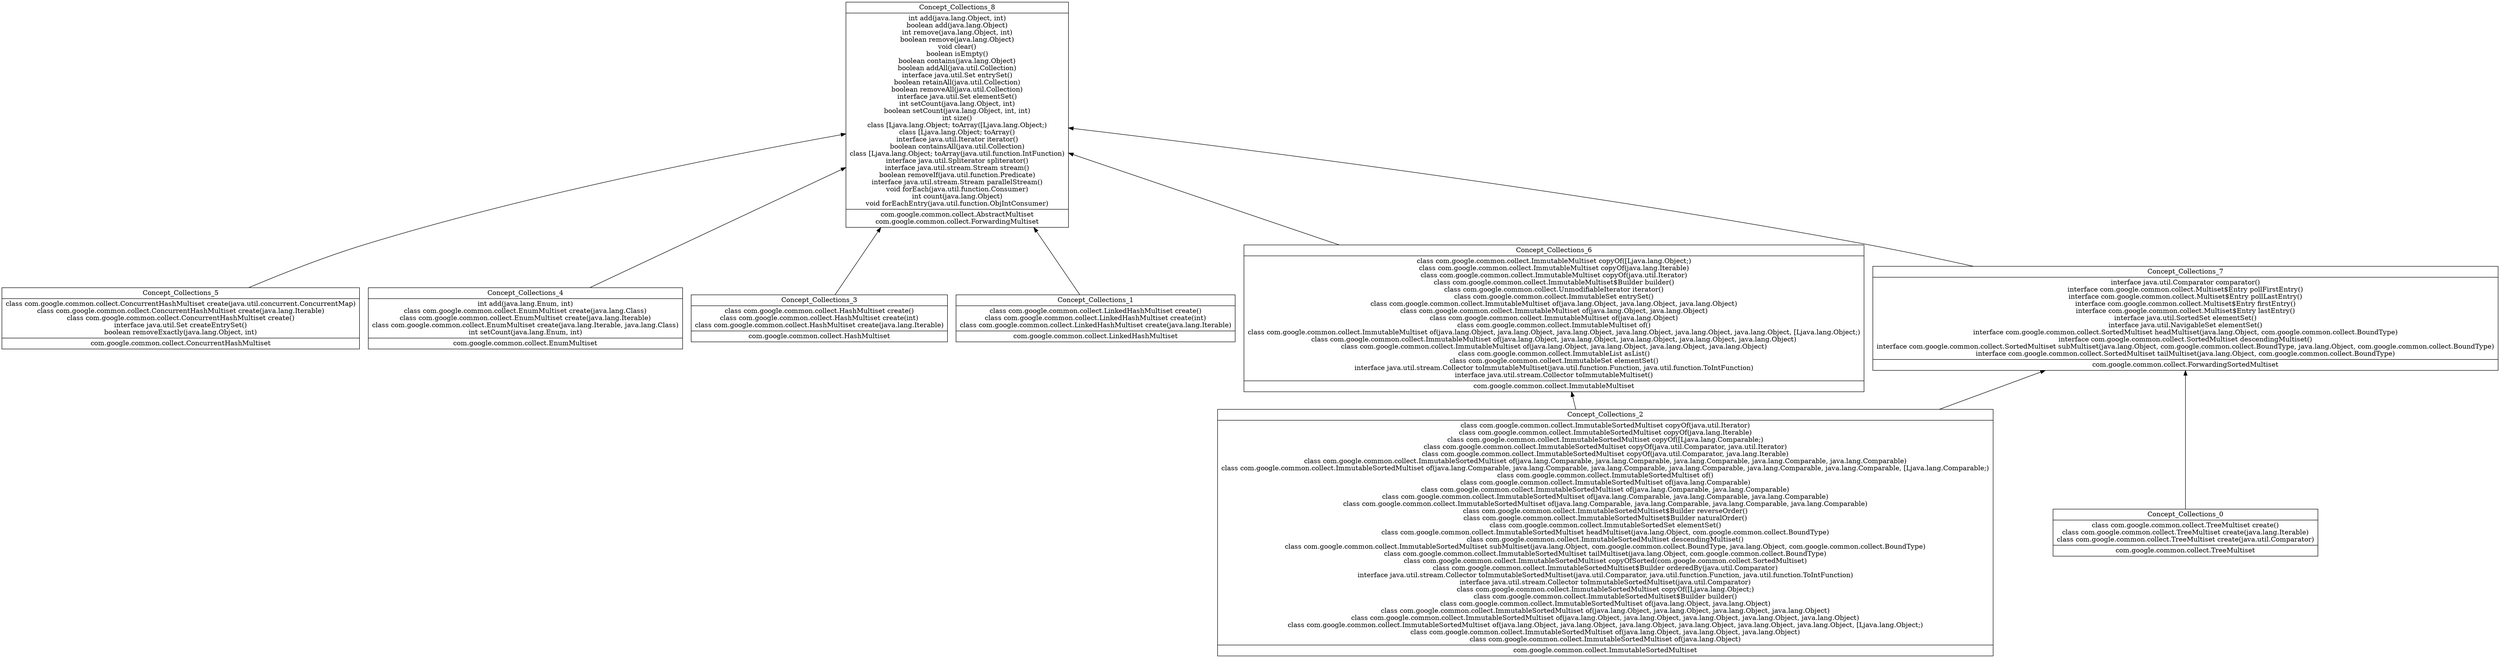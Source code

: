 digraph G { 
	rankdir=BT;
subgraph Collections { 
label="Collections";
1 [shape=record,label="{Concept_Collections_5|class com.google.common.collect.ConcurrentHashMultiset create(java.util.concurrent.ConcurrentMap)\nclass com.google.common.collect.ConcurrentHashMultiset create(java.lang.Iterable)\nclass com.google.common.collect.ConcurrentHashMultiset create()\ninterface java.util.Set createEntrySet()\nboolean removeExactly(java.lang.Object, int)\n|com.google.common.collect.ConcurrentHashMultiset\n}"];
2 [shape=record,label="{Concept_Collections_4|int add(java.lang.Enum, int)\nclass com.google.common.collect.EnumMultiset create(java.lang.Class)\nclass com.google.common.collect.EnumMultiset create(java.lang.Iterable)\nclass com.google.common.collect.EnumMultiset create(java.lang.Iterable, java.lang.Class)\nint setCount(java.lang.Enum, int)\n|com.google.common.collect.EnumMultiset\n}"];
3 [shape=record,label="{Concept_Collections_3|class com.google.common.collect.HashMultiset create()\nclass com.google.common.collect.HashMultiset create(int)\nclass com.google.common.collect.HashMultiset create(java.lang.Iterable)\n|com.google.common.collect.HashMultiset\n}"];
4 [shape=record,label="{Concept_Collections_2|class com.google.common.collect.ImmutableSortedMultiset copyOf(java.util.Iterator)\nclass com.google.common.collect.ImmutableSortedMultiset copyOf(java.lang.Iterable)\nclass com.google.common.collect.ImmutableSortedMultiset copyOf([Ljava.lang.Comparable;)\nclass com.google.common.collect.ImmutableSortedMultiset copyOf(java.util.Comparator, java.util.Iterator)\nclass com.google.common.collect.ImmutableSortedMultiset copyOf(java.util.Comparator, java.lang.Iterable)\nclass com.google.common.collect.ImmutableSortedMultiset of(java.lang.Comparable, java.lang.Comparable, java.lang.Comparable, java.lang.Comparable, java.lang.Comparable)\nclass com.google.common.collect.ImmutableSortedMultiset of(java.lang.Comparable, java.lang.Comparable, java.lang.Comparable, java.lang.Comparable, java.lang.Comparable, java.lang.Comparable, [Ljava.lang.Comparable;)\nclass com.google.common.collect.ImmutableSortedMultiset of()\nclass com.google.common.collect.ImmutableSortedMultiset of(java.lang.Comparable)\nclass com.google.common.collect.ImmutableSortedMultiset of(java.lang.Comparable, java.lang.Comparable)\nclass com.google.common.collect.ImmutableSortedMultiset of(java.lang.Comparable, java.lang.Comparable, java.lang.Comparable)\nclass com.google.common.collect.ImmutableSortedMultiset of(java.lang.Comparable, java.lang.Comparable, java.lang.Comparable, java.lang.Comparable)\nclass com.google.common.collect.ImmutableSortedMultiset$Builder reverseOrder()\nclass com.google.common.collect.ImmutableSortedMultiset$Builder naturalOrder()\nclass com.google.common.collect.ImmutableSortedSet elementSet()\nclass com.google.common.collect.ImmutableSortedMultiset headMultiset(java.lang.Object, com.google.common.collect.BoundType)\nclass com.google.common.collect.ImmutableSortedMultiset descendingMultiset()\nclass com.google.common.collect.ImmutableSortedMultiset subMultiset(java.lang.Object, com.google.common.collect.BoundType, java.lang.Object, com.google.common.collect.BoundType)\nclass com.google.common.collect.ImmutableSortedMultiset tailMultiset(java.lang.Object, com.google.common.collect.BoundType)\nclass com.google.common.collect.ImmutableSortedMultiset copyOfSorted(com.google.common.collect.SortedMultiset)\nclass com.google.common.collect.ImmutableSortedMultiset$Builder orderedBy(java.util.Comparator)\ninterface java.util.stream.Collector toImmutableSortedMultiset(java.util.Comparator, java.util.function.Function, java.util.function.ToIntFunction)\ninterface java.util.stream.Collector toImmutableSortedMultiset(java.util.Comparator)\nclass com.google.common.collect.ImmutableSortedMultiset copyOf([Ljava.lang.Object;)\nclass com.google.common.collect.ImmutableSortedMultiset$Builder builder()\nclass com.google.common.collect.ImmutableSortedMultiset of(java.lang.Object, java.lang.Object)\nclass com.google.common.collect.ImmutableSortedMultiset of(java.lang.Object, java.lang.Object, java.lang.Object, java.lang.Object)\nclass com.google.common.collect.ImmutableSortedMultiset of(java.lang.Object, java.lang.Object, java.lang.Object, java.lang.Object, java.lang.Object)\nclass com.google.common.collect.ImmutableSortedMultiset of(java.lang.Object, java.lang.Object, java.lang.Object, java.lang.Object, java.lang.Object, java.lang.Object, [Ljava.lang.Object;)\nclass com.google.common.collect.ImmutableSortedMultiset of(java.lang.Object, java.lang.Object, java.lang.Object)\nclass com.google.common.collect.ImmutableSortedMultiset of(java.lang.Object)\n|com.google.common.collect.ImmutableSortedMultiset\n}"];
5 [shape=record,label="{Concept_Collections_1|class com.google.common.collect.LinkedHashMultiset create()\nclass com.google.common.collect.LinkedHashMultiset create(int)\nclass com.google.common.collect.LinkedHashMultiset create(java.lang.Iterable)\n|com.google.common.collect.LinkedHashMultiset\n}"];
6 [shape=record,label="{Concept_Collections_0|class com.google.common.collect.TreeMultiset create()\nclass com.google.common.collect.TreeMultiset create(java.lang.Iterable)\nclass com.google.common.collect.TreeMultiset create(java.util.Comparator)\n|com.google.common.collect.TreeMultiset\n}"];
7 [shape=record,label="{Concept_Collections_6|class com.google.common.collect.ImmutableMultiset copyOf([Ljava.lang.Object;)\nclass com.google.common.collect.ImmutableMultiset copyOf(java.lang.Iterable)\nclass com.google.common.collect.ImmutableMultiset copyOf(java.util.Iterator)\nclass com.google.common.collect.ImmutableMultiset$Builder builder()\nclass com.google.common.collect.UnmodifiableIterator iterator()\nclass com.google.common.collect.ImmutableSet entrySet()\nclass com.google.common.collect.ImmutableMultiset of(java.lang.Object, java.lang.Object, java.lang.Object)\nclass com.google.common.collect.ImmutableMultiset of(java.lang.Object, java.lang.Object)\nclass com.google.common.collect.ImmutableMultiset of(java.lang.Object)\nclass com.google.common.collect.ImmutableMultiset of()\nclass com.google.common.collect.ImmutableMultiset of(java.lang.Object, java.lang.Object, java.lang.Object, java.lang.Object, java.lang.Object, java.lang.Object, [Ljava.lang.Object;)\nclass com.google.common.collect.ImmutableMultiset of(java.lang.Object, java.lang.Object, java.lang.Object, java.lang.Object, java.lang.Object)\nclass com.google.common.collect.ImmutableMultiset of(java.lang.Object, java.lang.Object, java.lang.Object, java.lang.Object)\nclass com.google.common.collect.ImmutableList asList()\nclass com.google.common.collect.ImmutableSet elementSet()\ninterface java.util.stream.Collector toImmutableMultiset(java.util.function.Function, java.util.function.ToIntFunction)\ninterface java.util.stream.Collector toImmutableMultiset()\n|com.google.common.collect.ImmutableMultiset\n}"];
8 [shape=record,label="{Concept_Collections_7|interface java.util.Comparator comparator()\ninterface com.google.common.collect.Multiset$Entry pollFirstEntry()\ninterface com.google.common.collect.Multiset$Entry pollLastEntry()\ninterface com.google.common.collect.Multiset$Entry firstEntry()\ninterface com.google.common.collect.Multiset$Entry lastEntry()\ninterface java.util.SortedSet elementSet()\ninterface java.util.NavigableSet elementSet()\ninterface com.google.common.collect.SortedMultiset headMultiset(java.lang.Object, com.google.common.collect.BoundType)\ninterface com.google.common.collect.SortedMultiset descendingMultiset()\ninterface com.google.common.collect.SortedMultiset subMultiset(java.lang.Object, com.google.common.collect.BoundType, java.lang.Object, com.google.common.collect.BoundType)\ninterface com.google.common.collect.SortedMultiset tailMultiset(java.lang.Object, com.google.common.collect.BoundType)\n|com.google.common.collect.ForwardingSortedMultiset\n}"];
9 [shape=record,label="{Concept_Collections_8|int add(java.lang.Object, int)\nboolean add(java.lang.Object)\nint remove(java.lang.Object, int)\nboolean remove(java.lang.Object)\nvoid clear()\nboolean isEmpty()\nboolean contains(java.lang.Object)\nboolean addAll(java.util.Collection)\ninterface java.util.Set entrySet()\nboolean retainAll(java.util.Collection)\nboolean removeAll(java.util.Collection)\ninterface java.util.Set elementSet()\nint setCount(java.lang.Object, int)\nboolean setCount(java.lang.Object, int, int)\nint size()\nclass [Ljava.lang.Object; toArray([Ljava.lang.Object;)\nclass [Ljava.lang.Object; toArray()\ninterface java.util.Iterator iterator()\nboolean containsAll(java.util.Collection)\nclass [Ljava.lang.Object; toArray(java.util.function.IntFunction)\ninterface java.util.Spliterator spliterator()\ninterface java.util.stream.Stream stream()\nboolean removeIf(java.util.function.Predicate)\ninterface java.util.stream.Stream parallelStream()\nvoid forEach(java.util.function.Consumer)\nint count(java.lang.Object)\nvoid forEachEntry(java.util.function.ObjIntConsumer)\n|com.google.common.collect.AbstractMultiset\ncom.google.common.collect.ForwardingMultiset\n}"];
	4 -> 7
	4 -> 8
	6 -> 8
	3 -> 9
	1 -> 9
	5 -> 9
	7 -> 9
	2 -> 9
	8 -> 9
}
}